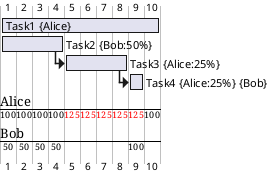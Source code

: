 @startgantt
[Task1] on {Alice} lasts 10 days
[Task2] on {Bob:50%} lasts 2 days
then [Task3] on {Alice:25%} lasts 1 day
then [Task4] on {Alice:25%} {Bob} lasts 1 day
@endgantt